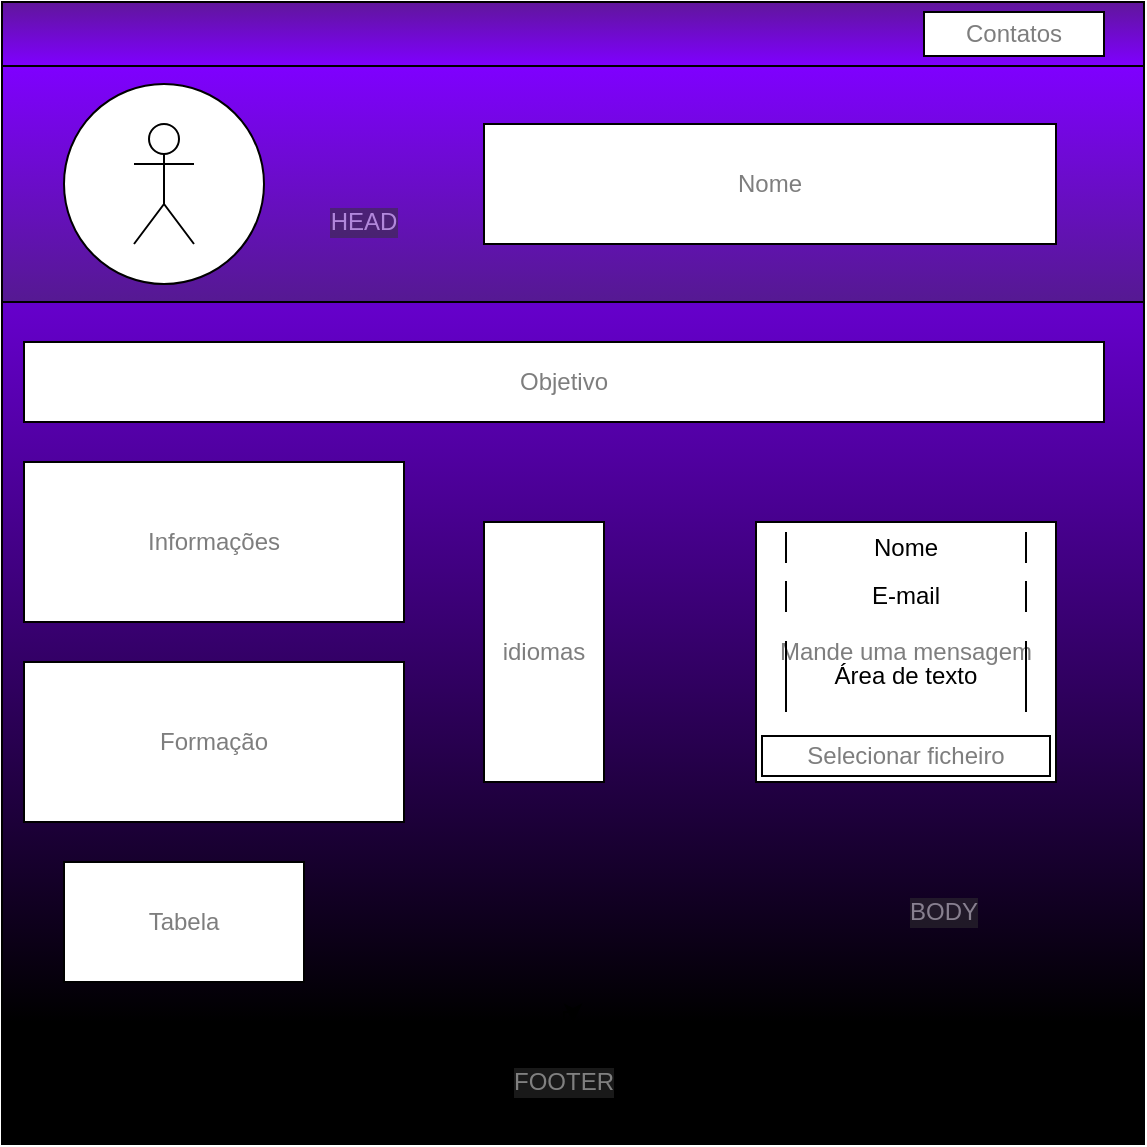 <mxfile version="24.0.4" type="device">
  <diagram name="Página-1" id="_XXLfY0-DHlX_bpDByU7">
    <mxGraphModel dx="765" dy="409" grid="1" gridSize="10" guides="1" tooltips="1" connect="1" arrows="1" fold="1" page="1" pageScale="1" pageWidth="827" pageHeight="1169" math="0" shadow="0">
      <root>
        <mxCell id="0" />
        <mxCell id="1" parent="0" />
        <mxCell id="WEfu_8NNjR3gMmaRkI1D-1" value="" style="whiteSpace=wrap;html=1;aspect=fixed;" vertex="1" parent="1">
          <mxGeometry x="129" y="40" width="571" height="571" as="geometry" />
        </mxCell>
        <mxCell id="WEfu_8NNjR3gMmaRkI1D-3" value="" style="rounded=0;whiteSpace=wrap;html=1;gradientColor=#7F00FF;gradientDirection=north;fillColor=#4a2074;" vertex="1" parent="1">
          <mxGeometry x="129" y="72" width="571" height="150" as="geometry" />
        </mxCell>
        <mxCell id="WEfu_8NNjR3gMmaRkI1D-4" value="" style="ellipse;whiteSpace=wrap;html=1;aspect=fixed;" vertex="1" parent="1">
          <mxGeometry x="160" y="81" width="100" height="100" as="geometry" />
        </mxCell>
        <mxCell id="WEfu_8NNjR3gMmaRkI1D-7" value="Nome" style="rounded=0;whiteSpace=wrap;html=1;textOpacity=50;" vertex="1" parent="1">
          <mxGeometry x="370" y="101" width="286" height="60" as="geometry" />
        </mxCell>
        <mxCell id="WEfu_8NNjR3gMmaRkI1D-8" value="" style="rounded=0;whiteSpace=wrap;html=1;gradientColor=#6600CC;fillColor=#000000;gradientDirection=north;" vertex="1" parent="1">
          <mxGeometry x="129" y="190" width="571" height="360" as="geometry" />
        </mxCell>
        <mxCell id="WEfu_8NNjR3gMmaRkI1D-10" value="HEAD" style="text;html=1;align=center;verticalAlign=middle;whiteSpace=wrap;rounded=0;textOpacity=50;strokeWidth=5;fontColor=#ffffff;labelBackgroundColor=#333333;labelBorderColor=none;" vertex="1" parent="1">
          <mxGeometry x="280" y="135" width="60" height="30" as="geometry" />
        </mxCell>
        <mxCell id="WEfu_8NNjR3gMmaRkI1D-11" value="BODY" style="text;html=1;align=center;verticalAlign=middle;whiteSpace=wrap;rounded=0;opacity=60;textOpacity=50;fontColor=#FFFFFF;labelBackgroundColor=#333333;" vertex="1" parent="1">
          <mxGeometry x="570" y="480" width="60" height="30" as="geometry" />
        </mxCell>
        <mxCell id="WEfu_8NNjR3gMmaRkI1D-14" value="Objetivo" style="rounded=0;whiteSpace=wrap;html=1;textOpacity=50;" vertex="1" parent="1">
          <mxGeometry x="140" y="210" width="540" height="40" as="geometry" />
        </mxCell>
        <mxCell id="WEfu_8NNjR3gMmaRkI1D-15" value="Informações" style="rounded=0;whiteSpace=wrap;html=1;textOpacity=50;" vertex="1" parent="1">
          <mxGeometry x="140" y="270" width="190" height="80" as="geometry" />
        </mxCell>
        <mxCell id="WEfu_8NNjR3gMmaRkI1D-16" value="Formação" style="rounded=0;whiteSpace=wrap;html=1;textOpacity=50;" vertex="1" parent="1">
          <mxGeometry x="140" y="370" width="190" height="80" as="geometry" />
        </mxCell>
        <mxCell id="WEfu_8NNjR3gMmaRkI1D-17" value="Mande uma mensagem" style="rounded=0;whiteSpace=wrap;html=1;textOpacity=50;" vertex="1" parent="1">
          <mxGeometry x="506" y="300" width="150" height="130" as="geometry" />
        </mxCell>
        <mxCell id="WEfu_8NNjR3gMmaRkI1D-21" value="Tabela" style="rounded=0;whiteSpace=wrap;html=1;textOpacity=50;" vertex="1" parent="1">
          <mxGeometry x="160" y="470" width="120" height="60" as="geometry" />
        </mxCell>
        <mxCell id="WEfu_8NNjR3gMmaRkI1D-22" value="idiomas" style="rounded=0;whiteSpace=wrap;html=1;textOpacity=50;" vertex="1" parent="1">
          <mxGeometry x="370" y="300" width="60" height="130" as="geometry" />
        </mxCell>
        <mxCell id="WEfu_8NNjR3gMmaRkI1D-25" value="" style="shape=umlActor;verticalLabelPosition=bottom;verticalAlign=top;html=1;outlineConnect=0;" vertex="1" parent="1">
          <mxGeometry x="195" y="101" width="30" height="60" as="geometry" />
        </mxCell>
        <mxCell id="WEfu_8NNjR3gMmaRkI1D-27" value="Selecionar ficheiro" style="rounded=0;whiteSpace=wrap;html=1;labelPosition=center;verticalLabelPosition=middle;align=center;verticalAlign=middle;textOpacity=50;" vertex="1" parent="1">
          <mxGeometry x="509" y="407" width="144" height="20" as="geometry" />
        </mxCell>
        <mxCell id="WEfu_8NNjR3gMmaRkI1D-29" value="" style="rounded=0;whiteSpace=wrap;html=1;gradientColor=#7F00FF;fillColor=#60169b;" vertex="1" parent="1">
          <mxGeometry x="129" y="40" width="571" height="32" as="geometry" />
        </mxCell>
        <mxCell id="WEfu_8NNjR3gMmaRkI1D-31" value="Contatos" style="rounded=0;whiteSpace=wrap;html=1;textOpacity=50;" vertex="1" parent="1">
          <mxGeometry x="590" y="45" width="90" height="22" as="geometry" />
        </mxCell>
        <mxCell id="WEfu_8NNjR3gMmaRkI1D-32" value="" style="rounded=0;whiteSpace=wrap;html=1;fillColor=#000000;" vertex="1" parent="1">
          <mxGeometry x="129" y="550" width="571" height="60" as="geometry" />
        </mxCell>
        <mxCell id="WEfu_8NNjR3gMmaRkI1D-34" style="edgeStyle=orthogonalEdgeStyle;rounded=0;orthogonalLoop=1;jettySize=auto;html=1;" edge="1" parent="1" source="WEfu_8NNjR3gMmaRkI1D-33" target="WEfu_8NNjR3gMmaRkI1D-32">
          <mxGeometry relative="1" as="geometry" />
        </mxCell>
        <mxCell id="WEfu_8NNjR3gMmaRkI1D-33" value="FOOTER" style="text;html=1;align=center;verticalAlign=middle;whiteSpace=wrap;rounded=0;textOpacity=50;fontColor=#FFFFFF;labelBackgroundColor=#333333;" vertex="1" parent="1">
          <mxGeometry x="380" y="565" width="60" height="30" as="geometry" />
        </mxCell>
        <mxCell id="WEfu_8NNjR3gMmaRkI1D-37" value="Nome" style="shape=partialRectangle;whiteSpace=wrap;html=1;top=0;bottom=0;fillColor=none;" vertex="1" parent="1">
          <mxGeometry x="521" y="305.5" width="120" height="14.5" as="geometry" />
        </mxCell>
        <mxCell id="WEfu_8NNjR3gMmaRkI1D-38" value="E-mail" style="shape=partialRectangle;whiteSpace=wrap;html=1;top=0;bottom=0;fillColor=none;" vertex="1" parent="1">
          <mxGeometry x="521" y="330" width="120" height="14.5" as="geometry" />
        </mxCell>
        <mxCell id="WEfu_8NNjR3gMmaRkI1D-39" value="Área de texto" style="shape=partialRectangle;whiteSpace=wrap;html=1;top=0;bottom=0;fillColor=none;" vertex="1" parent="1">
          <mxGeometry x="521" y="360" width="120" height="34.5" as="geometry" />
        </mxCell>
      </root>
    </mxGraphModel>
  </diagram>
</mxfile>
